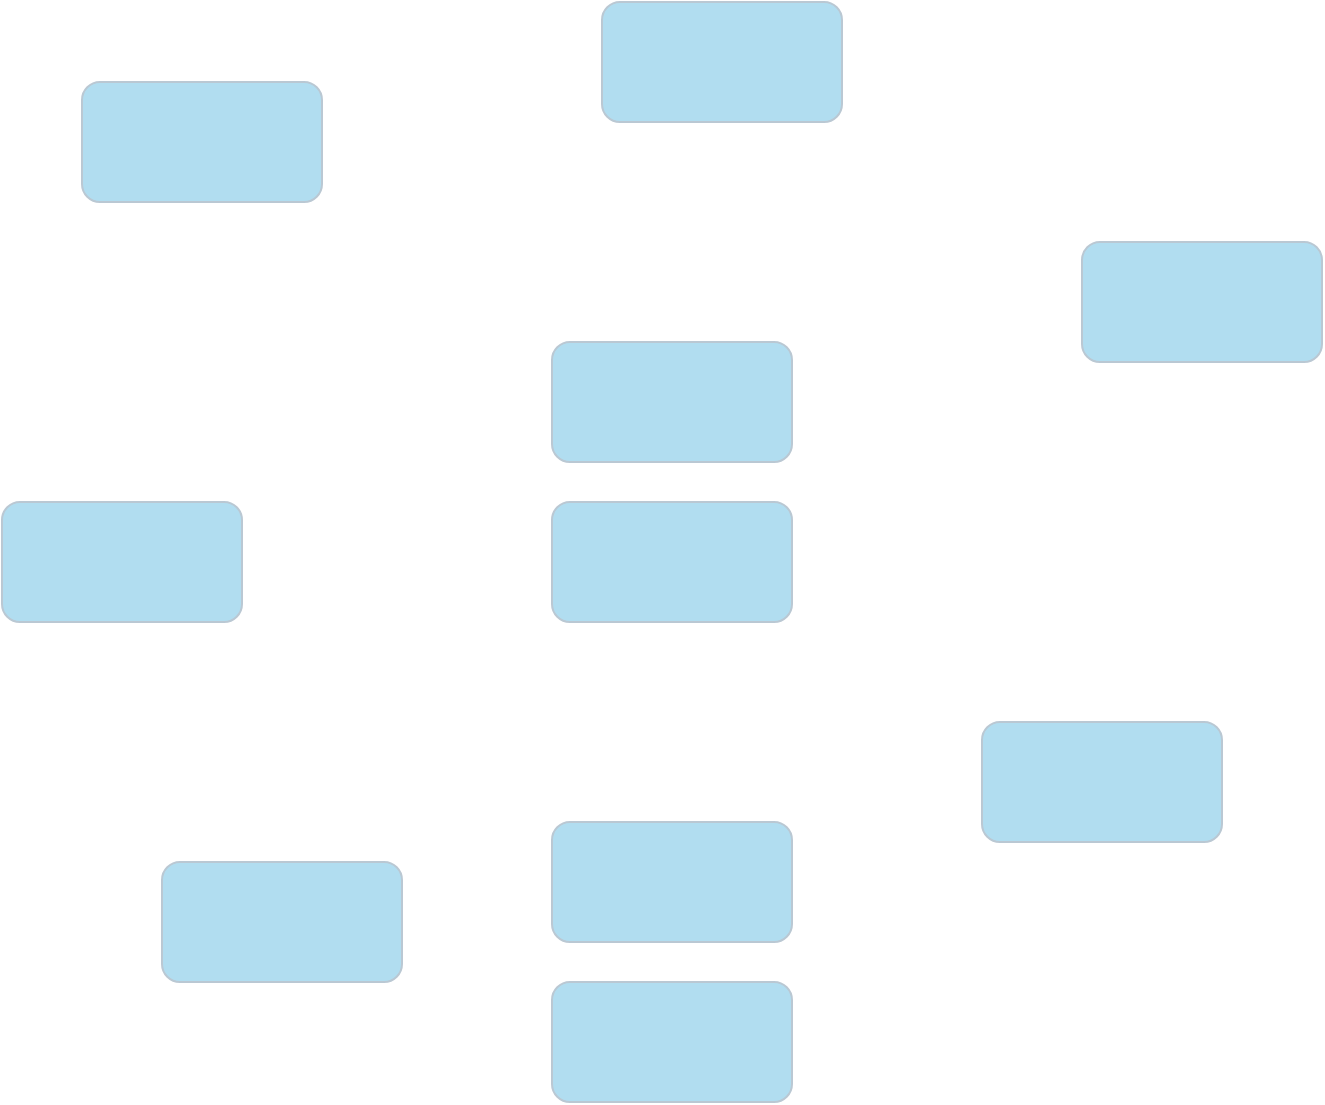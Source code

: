 <mxfile>
    <diagram name="Page-1" id="ems2pQDRYT_Cld2jH74_">
        <mxGraphModel dx="1726" dy="658" grid="1" gridSize="10" guides="1" tooltips="1" connect="1" arrows="1" fold="1" page="1" pageScale="1" pageWidth="850" pageHeight="1100" math="0" shadow="0">
            <root>
                <mxCell id="0"/>
                <mxCell id="1" parent="0"/>
                <mxCell id="u-_lTUB7k0nEQF2Mt3rr-1" value="" style="rounded=1;whiteSpace=wrap;html=1;labelBackgroundColor=none;fillColor=#B1DDF0;strokeColor=#BAC8D3;fontColor=#182E3E;" parent="1" vertex="1">
                    <mxGeometry x="30" y="300" width="120" height="60" as="geometry"/>
                </mxCell>
                <mxCell id="u-_lTUB7k0nEQF2Mt3rr-2" value="" style="rounded=1;whiteSpace=wrap;html=1;labelBackgroundColor=none;fillColor=#B1DDF0;strokeColor=#BAC8D3;fontColor=#182E3E;" parent="1" vertex="1">
                    <mxGeometry x="330" y="50" width="120" height="60" as="geometry"/>
                </mxCell>
                <mxCell id="u-_lTUB7k0nEQF2Mt3rr-3" value="" style="rounded=1;whiteSpace=wrap;html=1;labelBackgroundColor=none;fillColor=#B1DDF0;strokeColor=#BAC8D3;fontColor=#182E3E;" parent="1" vertex="1">
                    <mxGeometry x="70" y="90" width="120" height="60" as="geometry"/>
                </mxCell>
                <mxCell id="u-_lTUB7k0nEQF2Mt3rr-4" value="" style="rounded=1;whiteSpace=wrap;html=1;labelBackgroundColor=none;fillColor=#B1DDF0;strokeColor=#BAC8D3;fontColor=#182E3E;" parent="1" vertex="1">
                    <mxGeometry x="570" y="170" width="120" height="60" as="geometry"/>
                </mxCell>
                <mxCell id="u-_lTUB7k0nEQF2Mt3rr-5" value="" style="rounded=1;whiteSpace=wrap;html=1;labelBackgroundColor=none;fillColor=#B1DDF0;strokeColor=#BAC8D3;fontColor=#182E3E;" parent="1" vertex="1">
                    <mxGeometry x="110" y="480" width="120" height="60" as="geometry"/>
                </mxCell>
                <mxCell id="u-_lTUB7k0nEQF2Mt3rr-6" value="" style="rounded=1;whiteSpace=wrap;html=1;labelBackgroundColor=none;fillColor=#B1DDF0;strokeColor=#BAC8D3;fontColor=#182E3E;" parent="1" vertex="1">
                    <mxGeometry x="305" y="540" width="120" height="60" as="geometry"/>
                </mxCell>
                <mxCell id="u-_lTUB7k0nEQF2Mt3rr-7" value="" style="rounded=1;whiteSpace=wrap;html=1;labelBackgroundColor=none;fillColor=#B1DDF0;strokeColor=#BAC8D3;fontColor=#182E3E;" parent="1" vertex="1">
                    <mxGeometry x="305" y="220" width="120" height="60" as="geometry"/>
                </mxCell>
                <mxCell id="u-_lTUB7k0nEQF2Mt3rr-8" value="" style="rounded=1;whiteSpace=wrap;html=1;labelBackgroundColor=none;fillColor=#B1DDF0;strokeColor=#BAC8D3;fontColor=#182E3E;" parent="1" vertex="1">
                    <mxGeometry x="520" y="410" width="120" height="60" as="geometry"/>
                </mxCell>
                <mxCell id="u-_lTUB7k0nEQF2Mt3rr-9" value="" style="rounded=1;whiteSpace=wrap;html=1;labelBackgroundColor=none;fillColor=#B1DDF0;strokeColor=#BAC8D3;fontColor=#182E3E;" parent="1" vertex="1">
                    <mxGeometry x="305" y="460" width="120" height="60" as="geometry"/>
                </mxCell>
                <mxCell id="u-_lTUB7k0nEQF2Mt3rr-10" value="" style="rounded=1;whiteSpace=wrap;html=1;fillColor=#B1DDF0;strokeColor=#BAC8D3;labelBackgroundColor=none;fontColor=#182E3E;" parent="1" vertex="1">
                    <mxGeometry x="305" y="300" width="120" height="60" as="geometry"/>
                </mxCell>
            </root>
        </mxGraphModel>
    </diagram>
</mxfile>
